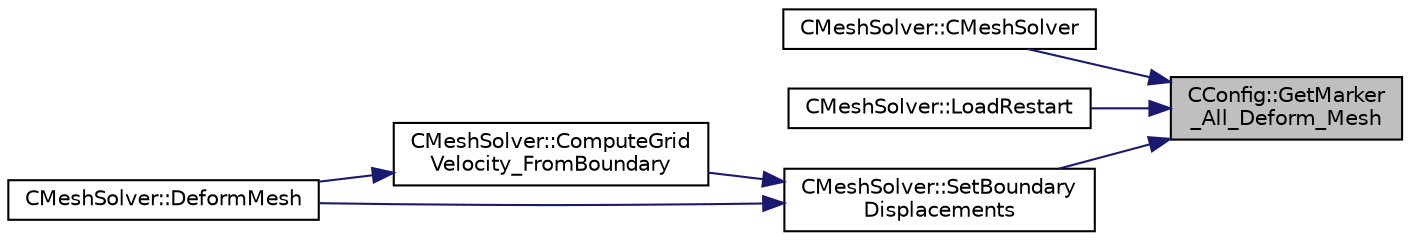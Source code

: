 digraph "CConfig::GetMarker_All_Deform_Mesh"
{
 // LATEX_PDF_SIZE
  edge [fontname="Helvetica",fontsize="10",labelfontname="Helvetica",labelfontsize="10"];
  node [fontname="Helvetica",fontsize="10",shape=record];
  rankdir="RL";
  Node1 [label="CConfig::GetMarker\l_All_Deform_Mesh",height=0.2,width=0.4,color="black", fillcolor="grey75", style="filled", fontcolor="black",tooltip="Get whether marker val_marker is a DEFORM_MESH marker."];
  Node1 -> Node2 [dir="back",color="midnightblue",fontsize="10",style="solid",fontname="Helvetica"];
  Node2 [label="CMeshSolver::CMeshSolver",height=0.2,width=0.4,color="black", fillcolor="white", style="filled",URL="$classCMeshSolver.html#a728930536c48c01f17b91808115fdb91",tooltip="Constructor of the class."];
  Node1 -> Node3 [dir="back",color="midnightblue",fontsize="10",style="solid",fontname="Helvetica"];
  Node3 [label="CMeshSolver::LoadRestart",height=0.2,width=0.4,color="black", fillcolor="white", style="filled",URL="$classCMeshSolver.html#a7049d436ca386344acd2424eceb39ef4",tooltip="Load a solution from a restart file."];
  Node1 -> Node4 [dir="back",color="midnightblue",fontsize="10",style="solid",fontname="Helvetica"];
  Node4 [label="CMeshSolver::SetBoundary\lDisplacements",height=0.2,width=0.4,color="black", fillcolor="white", style="filled",URL="$classCMeshSolver.html#a7d6d7ddc8fb135f6c4ef6313ff2f7e3c",tooltip="Check the boundary vertex that are going to be moved."];
  Node4 -> Node5 [dir="back",color="midnightblue",fontsize="10",style="solid",fontname="Helvetica"];
  Node5 [label="CMeshSolver::ComputeGrid\lVelocity_FromBoundary",height=0.2,width=0.4,color="black", fillcolor="white", style="filled",URL="$classCMeshSolver.html#a0dde897c2a1bc27f95c5da3bb30e5c33",tooltip="Compute the grid velocity form the velocity at deformable boundary."];
  Node5 -> Node6 [dir="back",color="midnightblue",fontsize="10",style="solid",fontname="Helvetica"];
  Node6 [label="CMeshSolver::DeformMesh",height=0.2,width=0.4,color="black", fillcolor="white", style="filled",URL="$classCMeshSolver.html#a573e4ddd63b680f5705f402ec317820b",tooltip="Grid deformation using the linear elasticity equations."];
  Node4 -> Node6 [dir="back",color="midnightblue",fontsize="10",style="solid",fontname="Helvetica"];
}
